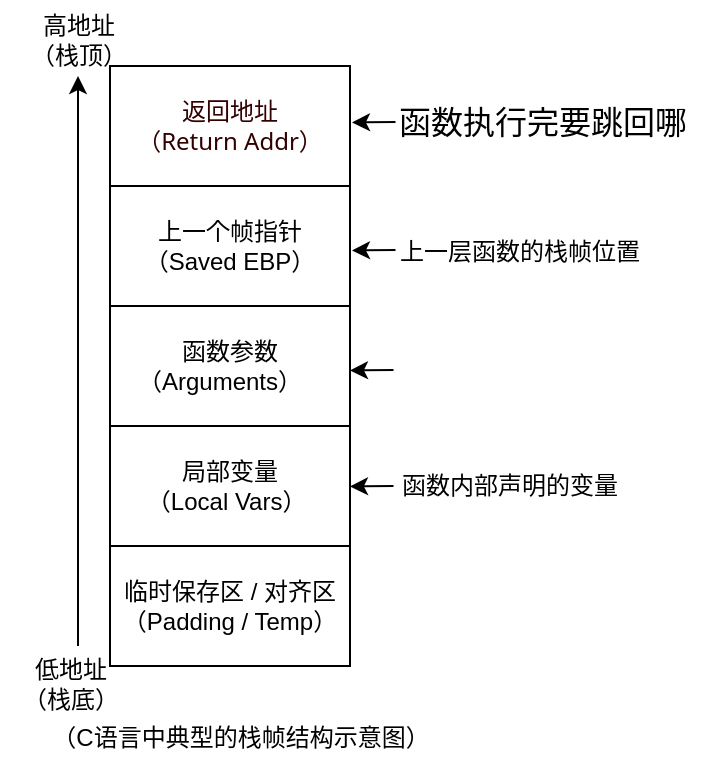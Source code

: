 <mxfile version="27.0.6">
  <diagram name="第 1 页" id="goHH-cacQclihP8tj52F">
    <mxGraphModel dx="1011" dy="680" grid="1" gridSize="10" guides="1" tooltips="1" connect="1" arrows="1" fold="1" page="1" pageScale="1" pageWidth="827" pageHeight="1169" math="0" shadow="0">
      <root>
        <mxCell id="0" />
        <mxCell id="1" parent="0" />
        <mxCell id="dSSBSxWVxvR64Uiz2ZRZ-1" value="&lt;div&gt;&lt;font style=&quot;color: rgb(51, 0, 0);&quot;&gt;返回地址&lt;br&gt;（&lt;span style=&quot;font-family: system-ui, -apple-system, BlinkMacSystemFont, &amp;quot;Segoe UI&amp;quot;, Roboto, Oxygen, Ubuntu, Cantarell, &amp;quot;Fira Sans&amp;quot;, &amp;quot;Droid Sans&amp;quot;, &amp;quot;Helvetica Neue&amp;quot;, Arial, sans-serif; orphans: 4; text-align: left; white-space-collapse: preserve; background-color: rgb(255, 255, 255);&quot;&gt;Return Addr）&lt;/span&gt;&lt;/font&gt;&lt;/div&gt;" style="rounded=0;whiteSpace=wrap;html=1;" parent="1" vertex="1">
          <mxGeometry x="326" y="263" width="120" height="60" as="geometry" />
        </mxCell>
        <mxCell id="dSSBSxWVxvR64Uiz2ZRZ-9" value="上一个帧指针（Saved EBP）" style="rounded=0;whiteSpace=wrap;html=1;" parent="1" vertex="1">
          <mxGeometry x="326" y="323" width="120" height="60" as="geometry" />
        </mxCell>
        <mxCell id="dSSBSxWVxvR64Uiz2ZRZ-12" value="" style="endArrow=classic;html=1;rounded=0;exitX=0.557;exitY=-0.05;exitDx=0;exitDy=0;exitPerimeter=0;" parent="1" edge="1">
          <mxGeometry width="50" height="50" relative="1" as="geometry">
            <mxPoint x="309.99" y="553" as="sourcePoint" />
            <mxPoint x="310" y="268" as="targetPoint" />
          </mxGeometry>
        </mxCell>
        <mxCell id="dSSBSxWVxvR64Uiz2ZRZ-13" value="高地址&lt;br&gt;（栈顶）" style="text;html=1;align=center;verticalAlign=middle;resizable=0;points=[];autosize=1;strokeColor=none;fillColor=none;" parent="1" vertex="1">
          <mxGeometry x="275" y="230" width="70" height="40" as="geometry" />
        </mxCell>
        <mxCell id="dSSBSxWVxvR64Uiz2ZRZ-14" value="低地址&lt;br&gt;（栈底）" style="text;html=1;align=center;verticalAlign=middle;resizable=0;points=[];autosize=1;strokeColor=none;fillColor=none;" parent="1" vertex="1">
          <mxGeometry x="271" y="552" width="70" height="40" as="geometry" />
        </mxCell>
        <mxCell id="dSSBSxWVxvR64Uiz2ZRZ-40" value="" style="endArrow=classic;html=1;rounded=0;entryX=1;entryY=0.667;entryDx=0;entryDy=0;entryPerimeter=0;exitX=-0.018;exitY=0.426;exitDx=0;exitDy=0;exitPerimeter=0;" parent="1" edge="1">
          <mxGeometry width="50" height="50" relative="1" as="geometry">
            <mxPoint x="468.74" y="291" as="sourcePoint" />
            <mxPoint x="447" y="291.24" as="targetPoint" />
          </mxGeometry>
        </mxCell>
        <mxCell id="dSSBSxWVxvR64Uiz2ZRZ-41" value="" style="endArrow=classic;html=1;rounded=0;entryX=1;entryY=0.667;entryDx=0;entryDy=0;entryPerimeter=0;exitX=-0.018;exitY=0.426;exitDx=0;exitDy=0;exitPerimeter=0;" parent="1" edge="1">
          <mxGeometry width="50" height="50" relative="1" as="geometry">
            <mxPoint x="468.74" y="355" as="sourcePoint" />
            <mxPoint x="447" y="355.24" as="targetPoint" />
          </mxGeometry>
        </mxCell>
        <mxCell id="AIi-UTc1Uuxe0sITR6zi-1" value="函数参数（Arguments）&amp;nbsp; &amp;nbsp;" style="rounded=0;whiteSpace=wrap;html=1;" vertex="1" parent="1">
          <mxGeometry x="326" y="383" width="120" height="60" as="geometry" />
        </mxCell>
        <mxCell id="AIi-UTc1Uuxe0sITR6zi-2" value="局部变量&lt;br&gt;（Local Vars）&amp;nbsp;" style="rounded=0;whiteSpace=wrap;html=1;" vertex="1" parent="1">
          <mxGeometry x="326" y="443" width="120" height="60" as="geometry" />
        </mxCell>
        <mxCell id="AIi-UTc1Uuxe0sITR6zi-4" value="" style="endArrow=classic;html=1;rounded=0;entryX=1;entryY=0.667;entryDx=0;entryDy=0;entryPerimeter=0;exitX=-0.018;exitY=0.426;exitDx=0;exitDy=0;exitPerimeter=0;" edge="1" parent="1">
          <mxGeometry width="50" height="50" relative="1" as="geometry">
            <mxPoint x="467.74" y="415" as="sourcePoint" />
            <mxPoint x="446" y="415.24" as="targetPoint" />
          </mxGeometry>
        </mxCell>
        <mxCell id="AIi-UTc1Uuxe0sITR6zi-6" value="" style="endArrow=classic;html=1;rounded=0;entryX=1;entryY=0.667;entryDx=0;entryDy=0;entryPerimeter=0;exitX=-0.018;exitY=0.426;exitDx=0;exitDy=0;exitPerimeter=0;" edge="1" parent="1">
          <mxGeometry width="50" height="50" relative="1" as="geometry">
            <mxPoint x="467.74" y="473" as="sourcePoint" />
            <mxPoint x="446" y="473.24" as="targetPoint" />
          </mxGeometry>
        </mxCell>
        <mxCell id="AIi-UTc1Uuxe0sITR6zi-7" value="函数执行完要跳回哪" style="text;html=1;align=center;verticalAlign=middle;resizable=0;points=[];autosize=1;strokeColor=none;fillColor=none;fontSize=16;" vertex="1" parent="1">
          <mxGeometry x="457" y="276" width="170" height="30" as="geometry" />
        </mxCell>
        <mxCell id="AIi-UTc1Uuxe0sITR6zi-8" value="上一层函数的栈帧位置" style="text;whiteSpace=wrap;html=1;" vertex="1" parent="1">
          <mxGeometry x="469" y="342" width="150" height="40" as="geometry" />
        </mxCell>
        <mxCell id="AIi-UTc1Uuxe0sITR6zi-9" value="函数内部声明的变量" style="text;whiteSpace=wrap;html=1;" vertex="1" parent="1">
          <mxGeometry x="470" y="459" width="140" height="40" as="geometry" />
        </mxCell>
        <mxCell id="AIi-UTc1Uuxe0sITR6zi-10" value="&lt;font style=&quot;font-size: 12px;&quot;&gt;（C语言中典型的栈帧结构示意图）&lt;/font&gt;" style="text;html=1;align=center;verticalAlign=middle;resizable=0;points=[];autosize=1;strokeColor=none;fillColor=none;fontSize=16;" vertex="1" parent="1">
          <mxGeometry x="286" y="582" width="210" height="30" as="geometry" />
        </mxCell>
        <mxCell id="AIi-UTc1Uuxe0sITR6zi-12" value="临时保存区 / 对齐区&lt;br&gt;（Padding / Temp）" style="rounded=0;whiteSpace=wrap;html=1;" vertex="1" parent="1">
          <mxGeometry x="326" y="503" width="120" height="60" as="geometry" />
        </mxCell>
      </root>
    </mxGraphModel>
  </diagram>
</mxfile>
